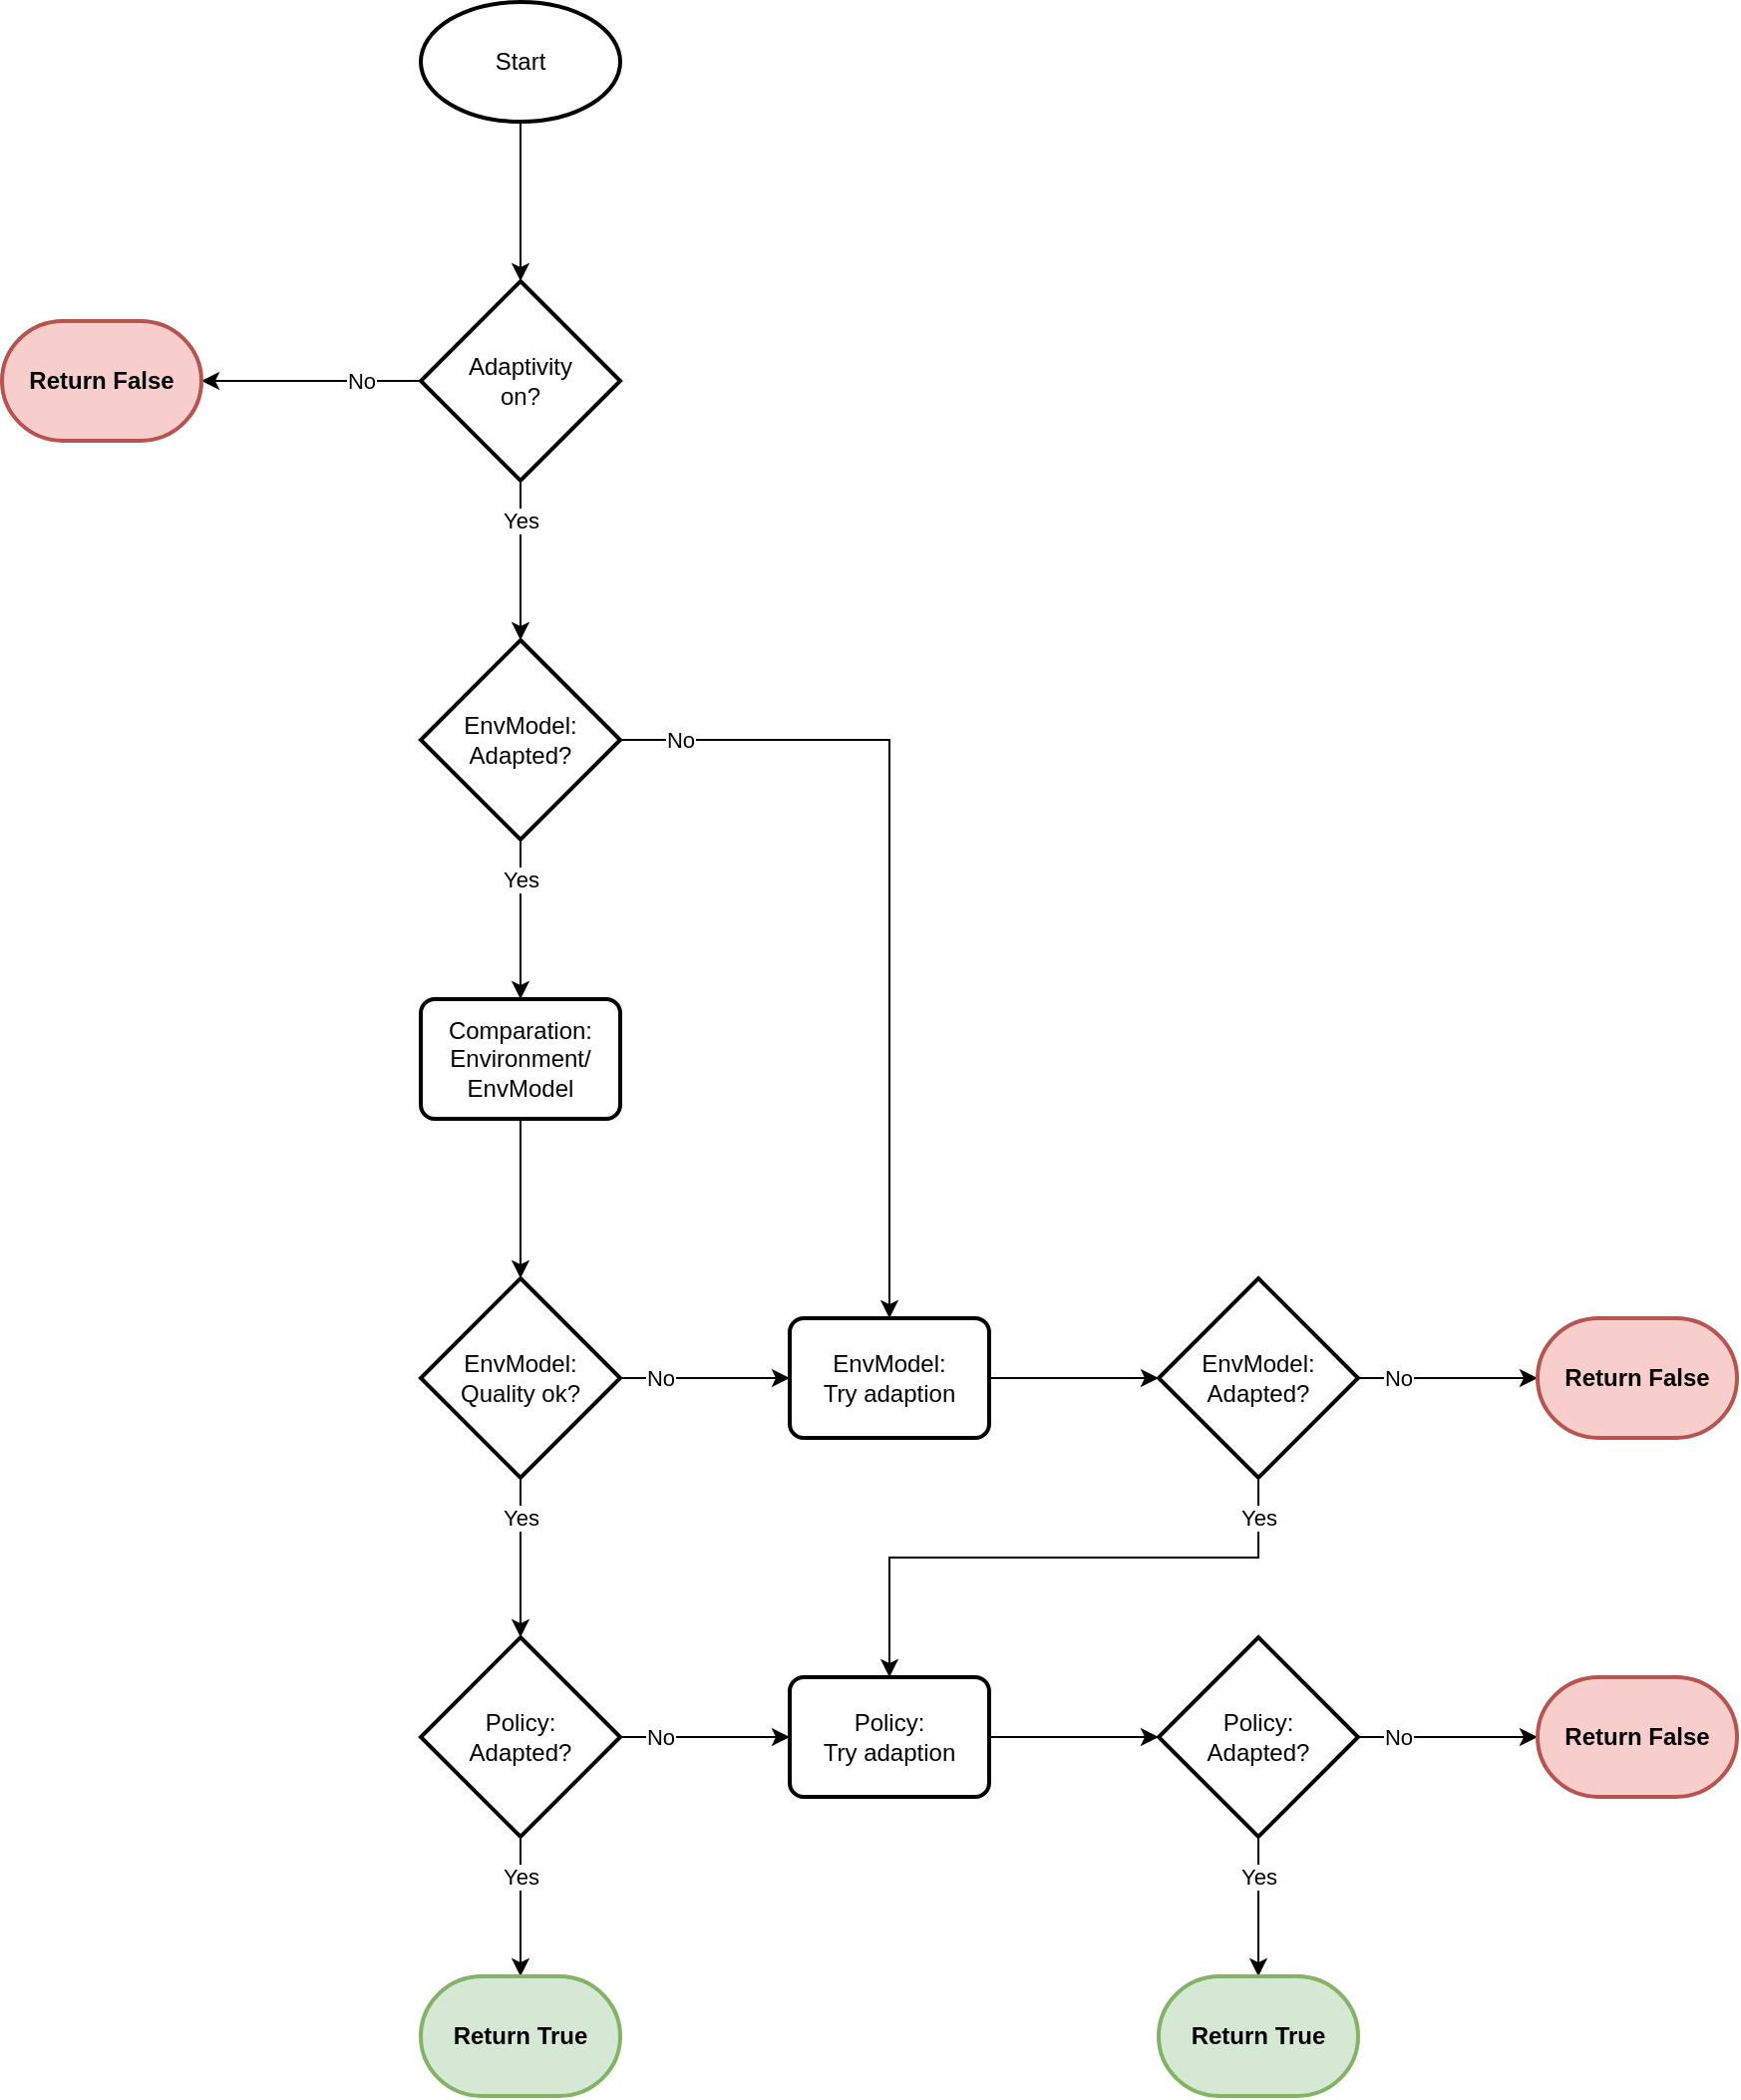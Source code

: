<mxfile version="14.9.6" type="device"><diagram id="C5RBs43oDa-KdzZeNtuy" name="Page-1"><mxGraphModel dx="983" dy="1008" grid="1" gridSize="10" guides="1" tooltips="1" connect="1" arrows="1" fold="1" page="1" pageScale="1" pageWidth="1169" pageHeight="1654" math="0" shadow="0"><root><mxCell id="WIyWlLk6GJQsqaUBKTNV-0"/><mxCell id="WIyWlLk6GJQsqaUBKTNV-1" parent="WIyWlLk6GJQsqaUBKTNV-0"/><mxCell id="0M0FftbfuR0LJJCFjt2--46" value="" style="edgeStyle=orthogonalEdgeStyle;rounded=0;orthogonalLoop=1;jettySize=auto;html=1;" edge="1" parent="WIyWlLk6GJQsqaUBKTNV-1" source="0M0FftbfuR0LJJCFjt2--0" target="0M0FftbfuR0LJJCFjt2--1"><mxGeometry relative="1" as="geometry"/></mxCell><mxCell id="0M0FftbfuR0LJJCFjt2--0" value="Start" style="strokeWidth=2;html=1;shape=mxgraph.flowchart.start_1;whiteSpace=wrap;" vertex="1" parent="WIyWlLk6GJQsqaUBKTNV-1"><mxGeometry x="360" y="60" width="100" height="60" as="geometry"/></mxCell><mxCell id="0M0FftbfuR0LJJCFjt2--4" value="No" style="edgeStyle=orthogonalEdgeStyle;rounded=0;orthogonalLoop=1;jettySize=auto;html=1;exitX=0;exitY=0.5;exitDx=0;exitDy=0;exitPerimeter=0;" edge="1" parent="WIyWlLk6GJQsqaUBKTNV-1" source="0M0FftbfuR0LJJCFjt2--1" target="0M0FftbfuR0LJJCFjt2--3"><mxGeometry x="-0.455" relative="1" as="geometry"><mxPoint as="offset"/></mxGeometry></mxCell><mxCell id="0M0FftbfuR0LJJCFjt2--54" value="Yes" style="edgeStyle=orthogonalEdgeStyle;rounded=0;orthogonalLoop=1;jettySize=auto;html=1;" edge="1" parent="WIyWlLk6GJQsqaUBKTNV-1" source="0M0FftbfuR0LJJCFjt2--1" target="0M0FftbfuR0LJJCFjt2--8"><mxGeometry x="-0.5" relative="1" as="geometry"><mxPoint as="offset"/></mxGeometry></mxCell><mxCell id="0M0FftbfuR0LJJCFjt2--1" value="Adaptivity&lt;br&gt;on?" style="strokeWidth=2;html=1;shape=mxgraph.flowchart.decision;whiteSpace=wrap;" vertex="1" parent="WIyWlLk6GJQsqaUBKTNV-1"><mxGeometry x="360" y="200" width="100" height="100" as="geometry"/></mxCell><mxCell id="0M0FftbfuR0LJJCFjt2--3" value="Return False" style="strokeWidth=2;html=1;shape=mxgraph.flowchart.terminator;whiteSpace=wrap;fillColor=#f8cecc;strokeColor=#b85450;fontStyle=1" vertex="1" parent="WIyWlLk6GJQsqaUBKTNV-1"><mxGeometry x="150" y="220" width="100" height="60" as="geometry"/></mxCell><mxCell id="0M0FftbfuR0LJJCFjt2--55" value="" style="edgeStyle=orthogonalEdgeStyle;rounded=0;orthogonalLoop=1;jettySize=auto;html=1;" edge="1" parent="WIyWlLk6GJQsqaUBKTNV-1" source="0M0FftbfuR0LJJCFjt2--5" target="0M0FftbfuR0LJJCFjt2--47"><mxGeometry relative="1" as="geometry"/></mxCell><mxCell id="0M0FftbfuR0LJJCFjt2--5" value="Comparation:&lt;br&gt;Environment/&lt;br&gt;EnvModel" style="rounded=1;whiteSpace=wrap;html=1;absoluteArcSize=1;arcSize=14;strokeWidth=2;" vertex="1" parent="WIyWlLk6GJQsqaUBKTNV-1"><mxGeometry x="360" y="560" width="100" height="60" as="geometry"/></mxCell><mxCell id="0M0FftbfuR0LJJCFjt2--52" value="No" style="edgeStyle=orthogonalEdgeStyle;rounded=0;orthogonalLoop=1;jettySize=auto;html=1;entryX=0.5;entryY=0;entryDx=0;entryDy=0;" edge="1" parent="WIyWlLk6GJQsqaUBKTNV-1" source="0M0FftbfuR0LJJCFjt2--8" target="0M0FftbfuR0LJJCFjt2--14"><mxGeometry x="-0.86" relative="1" as="geometry"><mxPoint as="offset"/></mxGeometry></mxCell><mxCell id="0M0FftbfuR0LJJCFjt2--53" value="Yes" style="edgeStyle=orthogonalEdgeStyle;rounded=0;orthogonalLoop=1;jettySize=auto;html=1;" edge="1" parent="WIyWlLk6GJQsqaUBKTNV-1" source="0M0FftbfuR0LJJCFjt2--8" target="0M0FftbfuR0LJJCFjt2--5"><mxGeometry x="-0.5" relative="1" as="geometry"><mxPoint as="offset"/></mxGeometry></mxCell><mxCell id="0M0FftbfuR0LJJCFjt2--8" value="EnvModel:&lt;br&gt;Adapted?" style="strokeWidth=2;html=1;shape=mxgraph.flowchart.decision;whiteSpace=wrap;" vertex="1" parent="WIyWlLk6GJQsqaUBKTNV-1"><mxGeometry x="360" y="380" width="100" height="100" as="geometry"/></mxCell><mxCell id="0M0FftbfuR0LJJCFjt2--38" value="No" style="edgeStyle=orthogonalEdgeStyle;rounded=0;orthogonalLoop=1;jettySize=auto;html=1;" edge="1" parent="WIyWlLk6GJQsqaUBKTNV-1" source="0M0FftbfuR0LJJCFjt2--10" target="0M0FftbfuR0LJJCFjt2--16"><mxGeometry x="-0.529" relative="1" as="geometry"><mxPoint as="offset"/></mxGeometry></mxCell><mxCell id="0M0FftbfuR0LJJCFjt2--40" value="Yes" style="edgeStyle=orthogonalEdgeStyle;rounded=0;orthogonalLoop=1;jettySize=auto;html=1;" edge="1" parent="WIyWlLk6GJQsqaUBKTNV-1" source="0M0FftbfuR0LJJCFjt2--10" target="0M0FftbfuR0LJJCFjt2--27"><mxGeometry x="-0.429" relative="1" as="geometry"><Array as="points"><mxPoint x="410" y="1010"/><mxPoint x="410" y="1010"/></Array><mxPoint as="offset"/></mxGeometry></mxCell><mxCell id="0M0FftbfuR0LJJCFjt2--10" value="Policy:&lt;br&gt;Adapted?" style="strokeWidth=2;html=1;shape=mxgraph.flowchart.decision;whiteSpace=wrap;" vertex="1" parent="WIyWlLk6GJQsqaUBKTNV-1"><mxGeometry x="360" y="880" width="100" height="100" as="geometry"/></mxCell><mxCell id="0M0FftbfuR0LJJCFjt2--37" value="No" style="edgeStyle=orthogonalEdgeStyle;rounded=0;orthogonalLoop=1;jettySize=auto;html=1;" edge="1" parent="WIyWlLk6GJQsqaUBKTNV-1" source="0M0FftbfuR0LJJCFjt2--12" target="0M0FftbfuR0LJJCFjt2--36"><mxGeometry x="-0.556" relative="1" as="geometry"><mxPoint as="offset"/></mxGeometry></mxCell><mxCell id="0M0FftbfuR0LJJCFjt2--51" value="Yes" style="edgeStyle=orthogonalEdgeStyle;rounded=0;orthogonalLoop=1;jettySize=auto;html=1;entryX=0.5;entryY=0;entryDx=0;entryDy=0;" edge="1" parent="WIyWlLk6GJQsqaUBKTNV-1" source="0M0FftbfuR0LJJCFjt2--12" target="0M0FftbfuR0LJJCFjt2--16"><mxGeometry x="-0.86" relative="1" as="geometry"><Array as="points"><mxPoint x="780" y="840"/><mxPoint x="595" y="840"/></Array><mxPoint as="offset"/></mxGeometry></mxCell><mxCell id="0M0FftbfuR0LJJCFjt2--12" value="EnvModel:&lt;br&gt;Adapted?" style="strokeWidth=2;html=1;shape=mxgraph.flowchart.decision;whiteSpace=wrap;" vertex="1" parent="WIyWlLk6GJQsqaUBKTNV-1"><mxGeometry x="730" y="700" width="100" height="100" as="geometry"/></mxCell><mxCell id="0M0FftbfuR0LJJCFjt2--35" value="" style="edgeStyle=orthogonalEdgeStyle;rounded=0;orthogonalLoop=1;jettySize=auto;html=1;" edge="1" parent="WIyWlLk6GJQsqaUBKTNV-1" source="0M0FftbfuR0LJJCFjt2--14" target="0M0FftbfuR0LJJCFjt2--12"><mxGeometry relative="1" as="geometry"/></mxCell><mxCell id="0M0FftbfuR0LJJCFjt2--14" value="EnvModel:&lt;br&gt;Try adaption" style="rounded=1;whiteSpace=wrap;html=1;absoluteArcSize=1;arcSize=14;strokeWidth=2;" vertex="1" parent="WIyWlLk6GJQsqaUBKTNV-1"><mxGeometry x="545" y="720" width="100" height="60" as="geometry"/></mxCell><mxCell id="0M0FftbfuR0LJJCFjt2--39" value="" style="edgeStyle=orthogonalEdgeStyle;rounded=0;orthogonalLoop=1;jettySize=auto;html=1;" edge="1" parent="WIyWlLk6GJQsqaUBKTNV-1" source="0M0FftbfuR0LJJCFjt2--16" target="0M0FftbfuR0LJJCFjt2--22"><mxGeometry relative="1" as="geometry"/></mxCell><mxCell id="0M0FftbfuR0LJJCFjt2--16" value="Policy:&lt;br&gt;Try adaption" style="rounded=1;whiteSpace=wrap;html=1;absoluteArcSize=1;arcSize=14;strokeWidth=2;" vertex="1" parent="WIyWlLk6GJQsqaUBKTNV-1"><mxGeometry x="545" y="900" width="100" height="60" as="geometry"/></mxCell><mxCell id="0M0FftbfuR0LJJCFjt2--43" value="No" style="edgeStyle=orthogonalEdgeStyle;rounded=0;orthogonalLoop=1;jettySize=auto;html=1;" edge="1" parent="WIyWlLk6GJQsqaUBKTNV-1" source="0M0FftbfuR0LJJCFjt2--22" target="0M0FftbfuR0LJJCFjt2--42"><mxGeometry x="-0.556" relative="1" as="geometry"><mxPoint as="offset"/></mxGeometry></mxCell><mxCell id="0M0FftbfuR0LJJCFjt2--44" value="Yes" style="edgeStyle=orthogonalEdgeStyle;rounded=0;orthogonalLoop=1;jettySize=auto;html=1;" edge="1" parent="WIyWlLk6GJQsqaUBKTNV-1" source="0M0FftbfuR0LJJCFjt2--22" target="0M0FftbfuR0LJJCFjt2--41"><mxGeometry x="-0.429" relative="1" as="geometry"><Array as="points"><mxPoint x="780" y="1000"/><mxPoint x="780" y="1000"/></Array><mxPoint as="offset"/></mxGeometry></mxCell><mxCell id="0M0FftbfuR0LJJCFjt2--22" value="Policy:&lt;br&gt;Adapted?" style="strokeWidth=2;html=1;shape=mxgraph.flowchart.decision;whiteSpace=wrap;" vertex="1" parent="WIyWlLk6GJQsqaUBKTNV-1"><mxGeometry x="730" y="880" width="100" height="100" as="geometry"/></mxCell><mxCell id="0M0FftbfuR0LJJCFjt2--27" value="Return True" style="strokeWidth=2;html=1;shape=mxgraph.flowchart.terminator;whiteSpace=wrap;strokeColor=#82b366;fillColor=#d5e8d4;fontStyle=1" vertex="1" parent="WIyWlLk6GJQsqaUBKTNV-1"><mxGeometry x="360" y="1050" width="100" height="60" as="geometry"/></mxCell><mxCell id="0M0FftbfuR0LJJCFjt2--36" value="Return False" style="strokeWidth=2;html=1;shape=mxgraph.flowchart.terminator;whiteSpace=wrap;fillColor=#f8cecc;strokeColor=#b85450;fontStyle=1" vertex="1" parent="WIyWlLk6GJQsqaUBKTNV-1"><mxGeometry x="920" y="720" width="100" height="60" as="geometry"/></mxCell><mxCell id="0M0FftbfuR0LJJCFjt2--41" value="Return True" style="strokeWidth=2;html=1;shape=mxgraph.flowchart.terminator;whiteSpace=wrap;strokeColor=#82b366;fillColor=#d5e8d4;fontStyle=1" vertex="1" parent="WIyWlLk6GJQsqaUBKTNV-1"><mxGeometry x="730" y="1050" width="100" height="60" as="geometry"/></mxCell><mxCell id="0M0FftbfuR0LJJCFjt2--42" value="Return False" style="strokeWidth=2;html=1;shape=mxgraph.flowchart.terminator;whiteSpace=wrap;fillColor=#f8cecc;strokeColor=#b85450;fontStyle=1" vertex="1" parent="WIyWlLk6GJQsqaUBKTNV-1"><mxGeometry x="920" y="900" width="100" height="60" as="geometry"/></mxCell><mxCell id="0M0FftbfuR0LJJCFjt2--49" value="Yes" style="edgeStyle=orthogonalEdgeStyle;rounded=0;orthogonalLoop=1;jettySize=auto;html=1;" edge="1" parent="WIyWlLk6GJQsqaUBKTNV-1" source="0M0FftbfuR0LJJCFjt2--47" target="0M0FftbfuR0LJJCFjt2--10"><mxGeometry x="-0.5" relative="1" as="geometry"><mxPoint as="offset"/></mxGeometry></mxCell><mxCell id="0M0FftbfuR0LJJCFjt2--50" value="No" style="edgeStyle=orthogonalEdgeStyle;rounded=0;orthogonalLoop=1;jettySize=auto;html=1;" edge="1" parent="WIyWlLk6GJQsqaUBKTNV-1" source="0M0FftbfuR0LJJCFjt2--47" target="0M0FftbfuR0LJJCFjt2--14"><mxGeometry x="-0.529" relative="1" as="geometry"><mxPoint as="offset"/></mxGeometry></mxCell><mxCell id="0M0FftbfuR0LJJCFjt2--47" value="EnvModel:&lt;br&gt;Quality ok?" style="strokeWidth=2;html=1;shape=mxgraph.flowchart.decision;whiteSpace=wrap;" vertex="1" parent="WIyWlLk6GJQsqaUBKTNV-1"><mxGeometry x="360" y="700" width="100" height="100" as="geometry"/></mxCell></root></mxGraphModel></diagram></mxfile>